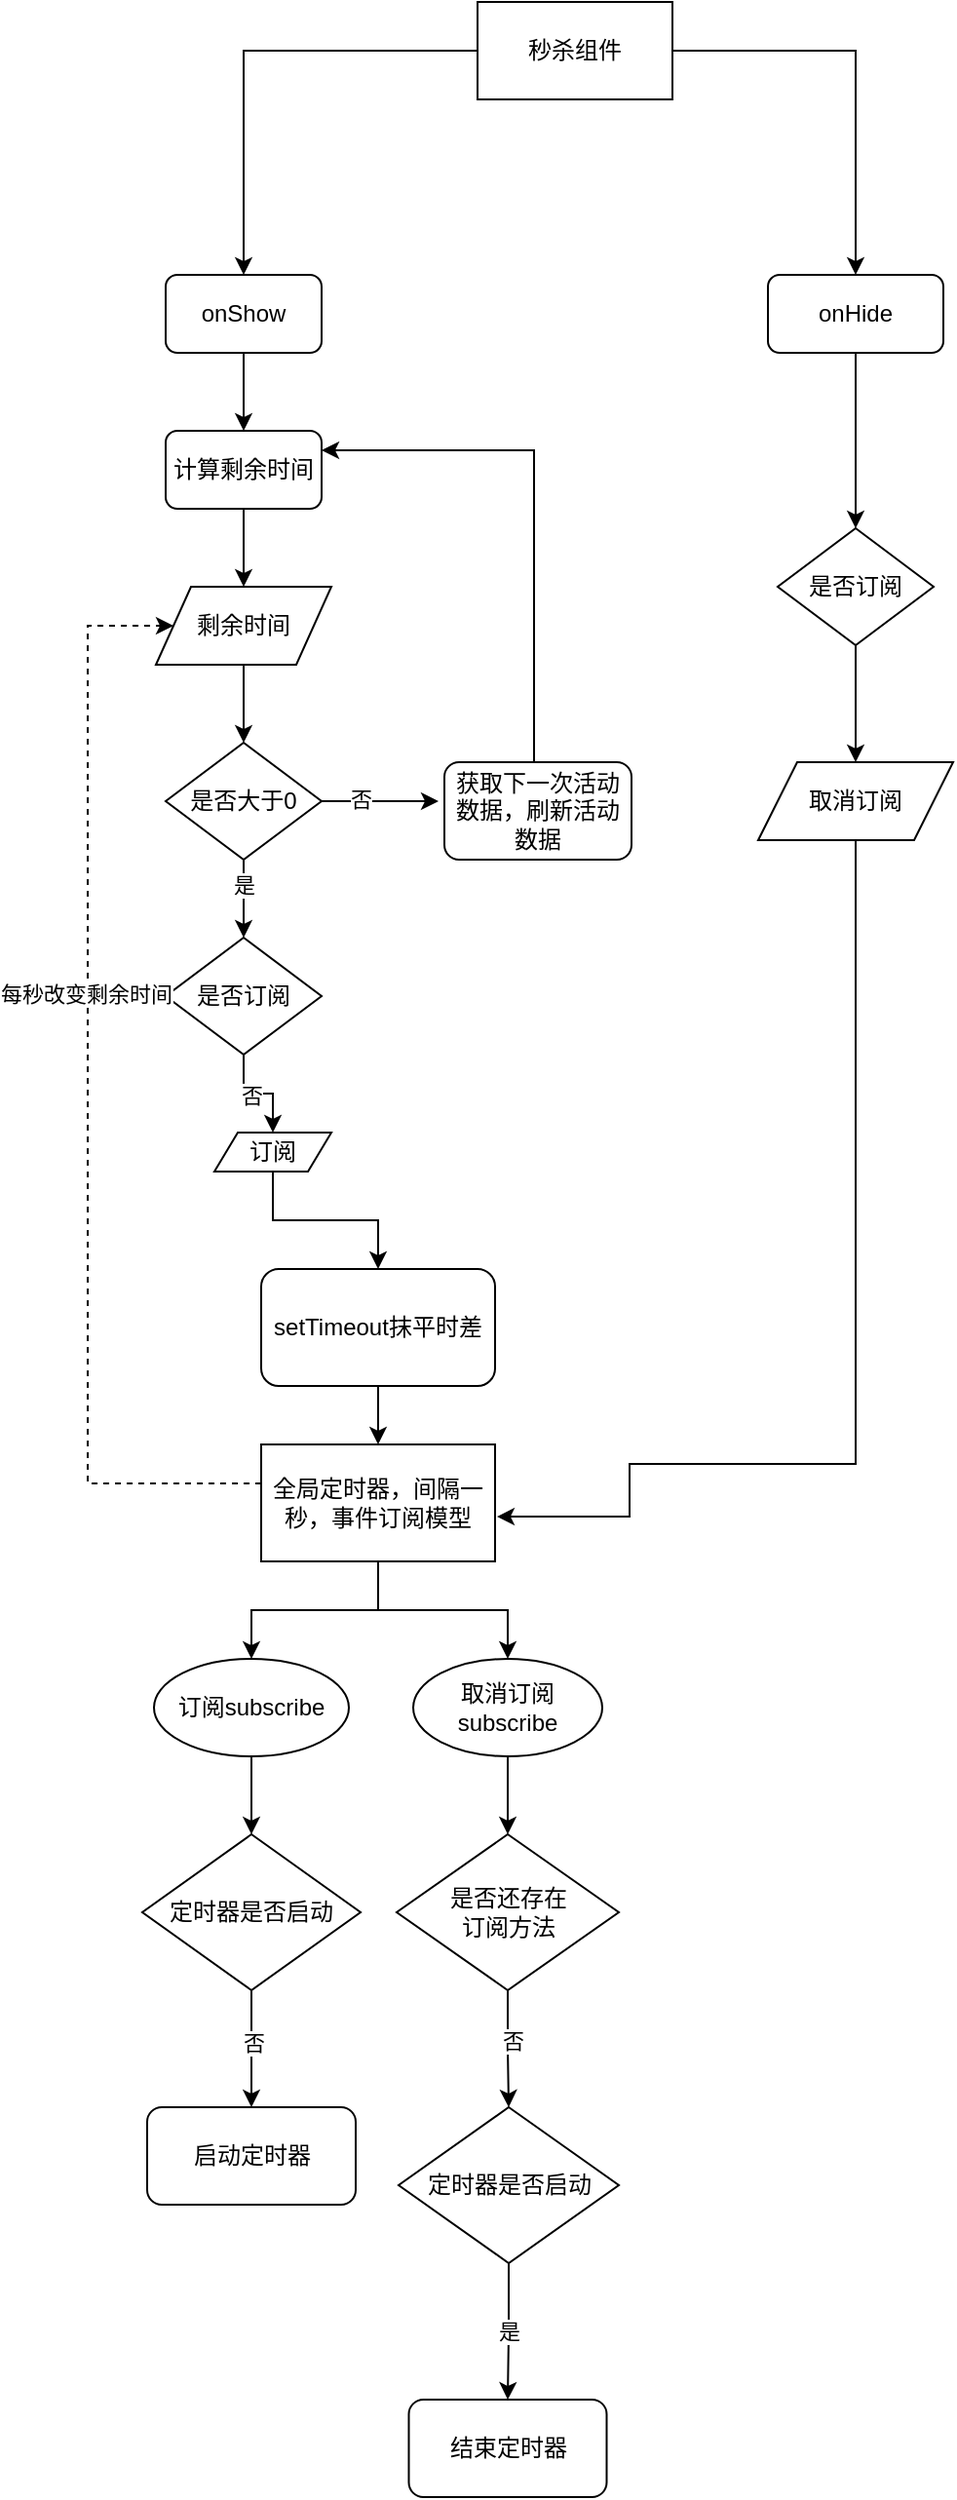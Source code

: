 <mxfile version="13.3.5" type="device"><diagram id="C5RBs43oDa-KdzZeNtuy" name="Page-1"><mxGraphModel dx="1106" dy="892" grid="1" gridSize="10" guides="1" tooltips="1" connect="1" arrows="1" fold="1" page="1" pageScale="1" pageWidth="827" pageHeight="1169" math="0" shadow="0"><root><mxCell id="WIyWlLk6GJQsqaUBKTNV-0"/><mxCell id="WIyWlLk6GJQsqaUBKTNV-1" parent="WIyWlLk6GJQsqaUBKTNV-0"/><mxCell id="rU7OnPeZ64pN3xIbFkBp-39" style="edgeStyle=orthogonalEdgeStyle;rounded=0;orthogonalLoop=1;jettySize=auto;html=1;entryX=0.5;entryY=0;entryDx=0;entryDy=0;" parent="WIyWlLk6GJQsqaUBKTNV-1" source="rU7OnPeZ64pN3xIbFkBp-0" target="rU7OnPeZ64pN3xIbFkBp-7" edge="1"><mxGeometry relative="1" as="geometry"/></mxCell><mxCell id="rU7OnPeZ64pN3xIbFkBp-40" style="edgeStyle=orthogonalEdgeStyle;rounded=0;orthogonalLoop=1;jettySize=auto;html=1;entryX=0.5;entryY=0;entryDx=0;entryDy=0;" parent="WIyWlLk6GJQsqaUBKTNV-1" source="rU7OnPeZ64pN3xIbFkBp-0" target="rU7OnPeZ64pN3xIbFkBp-8" edge="1"><mxGeometry relative="1" as="geometry"/></mxCell><mxCell id="rU7OnPeZ64pN3xIbFkBp-0" value="秒杀组件" style="rounded=0;whiteSpace=wrap;html=1;" parent="WIyWlLk6GJQsqaUBKTNV-1" vertex="1"><mxGeometry x="392" y="40" width="100" height="50" as="geometry"/></mxCell><mxCell id="rU7OnPeZ64pN3xIbFkBp-12" value="" style="edgeStyle=orthogonalEdgeStyle;rounded=0;orthogonalLoop=1;jettySize=auto;html=1;" parent="WIyWlLk6GJQsqaUBKTNV-1" source="rU7OnPeZ64pN3xIbFkBp-7" target="rU7OnPeZ64pN3xIbFkBp-11" edge="1"><mxGeometry relative="1" as="geometry"/></mxCell><mxCell id="rU7OnPeZ64pN3xIbFkBp-7" value="onShow" style="rounded=1;whiteSpace=wrap;html=1;" parent="WIyWlLk6GJQsqaUBKTNV-1" vertex="1"><mxGeometry x="232" y="180" width="80" height="40" as="geometry"/></mxCell><mxCell id="rU7OnPeZ64pN3xIbFkBp-15" style="edgeStyle=orthogonalEdgeStyle;rounded=0;orthogonalLoop=1;jettySize=auto;html=1;entryX=0.5;entryY=0;entryDx=0;entryDy=0;" parent="WIyWlLk6GJQsqaUBKTNV-1" source="rU7OnPeZ64pN3xIbFkBp-11" target="rU7OnPeZ64pN3xIbFkBp-13" edge="1"><mxGeometry relative="1" as="geometry"/></mxCell><mxCell id="rU7OnPeZ64pN3xIbFkBp-11" value="计算剩余时间" style="rounded=1;whiteSpace=wrap;html=1;" parent="WIyWlLk6GJQsqaUBKTNV-1" vertex="1"><mxGeometry x="232" y="260" width="80" height="40" as="geometry"/></mxCell><mxCell id="rU7OnPeZ64pN3xIbFkBp-42" style="edgeStyle=orthogonalEdgeStyle;rounded=0;orthogonalLoop=1;jettySize=auto;html=1;entryX=0.5;entryY=0;entryDx=0;entryDy=0;" parent="WIyWlLk6GJQsqaUBKTNV-1" source="rU7OnPeZ64pN3xIbFkBp-8" target="rU7OnPeZ64pN3xIbFkBp-41" edge="1"><mxGeometry relative="1" as="geometry"/></mxCell><mxCell id="rU7OnPeZ64pN3xIbFkBp-8" value="onHide" style="rounded=1;whiteSpace=wrap;html=1;" parent="WIyWlLk6GJQsqaUBKTNV-1" vertex="1"><mxGeometry x="541" y="180" width="90" height="40" as="geometry"/></mxCell><mxCell id="rU7OnPeZ64pN3xIbFkBp-17" style="edgeStyle=orthogonalEdgeStyle;rounded=0;orthogonalLoop=1;jettySize=auto;html=1;entryX=0.5;entryY=0;entryDx=0;entryDy=0;" parent="WIyWlLk6GJQsqaUBKTNV-1" source="rU7OnPeZ64pN3xIbFkBp-13" target="rU7OnPeZ64pN3xIbFkBp-16" edge="1"><mxGeometry relative="1" as="geometry"/></mxCell><mxCell id="rU7OnPeZ64pN3xIbFkBp-13" value="剩余时间" style="shape=parallelogram;perimeter=parallelogramPerimeter;whiteSpace=wrap;html=1;" parent="WIyWlLk6GJQsqaUBKTNV-1" vertex="1"><mxGeometry x="227" y="340" width="90" height="40" as="geometry"/></mxCell><mxCell id="rU7OnPeZ64pN3xIbFkBp-20" value="" style="edgeStyle=orthogonalEdgeStyle;rounded=0;orthogonalLoop=1;jettySize=auto;html=1;" parent="WIyWlLk6GJQsqaUBKTNV-1" source="rU7OnPeZ64pN3xIbFkBp-16" target="rU7OnPeZ64pN3xIbFkBp-19" edge="1"><mxGeometry relative="1" as="geometry"/></mxCell><mxCell id="rU7OnPeZ64pN3xIbFkBp-21" value="是" style="edgeLabel;html=1;align=center;verticalAlign=middle;resizable=0;points=[];" parent="rU7OnPeZ64pN3xIbFkBp-20" vertex="1" connectable="0"><mxGeometry x="-0.35" relative="1" as="geometry"><mxPoint as="offset"/></mxGeometry></mxCell><mxCell id="rU7OnPeZ64pN3xIbFkBp-35" value="" style="edgeStyle=orthogonalEdgeStyle;rounded=0;orthogonalLoop=1;jettySize=auto;html=1;" parent="WIyWlLk6GJQsqaUBKTNV-1" source="rU7OnPeZ64pN3xIbFkBp-16" edge="1"><mxGeometry relative="1" as="geometry"><mxPoint x="372" y="450" as="targetPoint"/></mxGeometry></mxCell><mxCell id="rU7OnPeZ64pN3xIbFkBp-36" value="否" style="edgeLabel;html=1;align=center;verticalAlign=middle;resizable=0;points=[];" parent="rU7OnPeZ64pN3xIbFkBp-35" vertex="1" connectable="0"><mxGeometry x="-0.333" y="1" relative="1" as="geometry"><mxPoint as="offset"/></mxGeometry></mxCell><mxCell id="rU7OnPeZ64pN3xIbFkBp-16" value="是否大于0" style="rhombus;whiteSpace=wrap;html=1;" parent="WIyWlLk6GJQsqaUBKTNV-1" vertex="1"><mxGeometry x="232" y="420" width="80" height="60" as="geometry"/></mxCell><mxCell id="rU7OnPeZ64pN3xIbFkBp-30" style="edgeStyle=orthogonalEdgeStyle;rounded=0;orthogonalLoop=1;jettySize=auto;html=1;entryX=0.5;entryY=0;entryDx=0;entryDy=0;" parent="WIyWlLk6GJQsqaUBKTNV-1" source="rU7OnPeZ64pN3xIbFkBp-19" target="rU7OnPeZ64pN3xIbFkBp-29" edge="1"><mxGeometry relative="1" as="geometry"/></mxCell><mxCell id="zvxhcFjkuEyZxvEUpKWa-0" value="否" style="edgeLabel;html=1;align=center;verticalAlign=middle;resizable=0;points=[];" parent="rU7OnPeZ64pN3xIbFkBp-30" vertex="1" connectable="0"><mxGeometry x="-0.273" y="4" relative="1" as="geometry"><mxPoint x="4" y="5" as="offset"/></mxGeometry></mxCell><mxCell id="rU7OnPeZ64pN3xIbFkBp-19" value="是否订阅" style="rhombus;whiteSpace=wrap;html=1;" parent="WIyWlLk6GJQsqaUBKTNV-1" vertex="1"><mxGeometry x="232" y="520" width="80" height="60" as="geometry"/></mxCell><mxCell id="rU7OnPeZ64pN3xIbFkBp-32" style="edgeStyle=orthogonalEdgeStyle;rounded=0;orthogonalLoop=1;jettySize=auto;html=1;entryX=0;entryY=0.5;entryDx=0;entryDy=0;dashed=1;" parent="WIyWlLk6GJQsqaUBKTNV-1" source="rU7OnPeZ64pN3xIbFkBp-22" target="rU7OnPeZ64pN3xIbFkBp-13" edge="1"><mxGeometry relative="1" as="geometry"><Array as="points"><mxPoint x="192" y="800"/><mxPoint x="192" y="360"/></Array></mxGeometry></mxCell><mxCell id="rU7OnPeZ64pN3xIbFkBp-33" value="每秒改变剩余时间" style="edgeLabel;html=1;align=center;verticalAlign=middle;resizable=0;points=[];" parent="rU7OnPeZ64pN3xIbFkBp-32" vertex="1" connectable="0"><mxGeometry x="0.186" y="1" relative="1" as="geometry"><mxPoint as="offset"/></mxGeometry></mxCell><mxCell id="rU7OnPeZ64pN3xIbFkBp-48" style="edgeStyle=orthogonalEdgeStyle;rounded=0;orthogonalLoop=1;jettySize=auto;html=1;entryX=0.5;entryY=0;entryDx=0;entryDy=0;" parent="WIyWlLk6GJQsqaUBKTNV-1" source="rU7OnPeZ64pN3xIbFkBp-22" target="rU7OnPeZ64pN3xIbFkBp-46" edge="1"><mxGeometry relative="1" as="geometry"/></mxCell><mxCell id="rU7OnPeZ64pN3xIbFkBp-49" style="edgeStyle=orthogonalEdgeStyle;rounded=0;orthogonalLoop=1;jettySize=auto;html=1;entryX=0.5;entryY=0;entryDx=0;entryDy=0;" parent="WIyWlLk6GJQsqaUBKTNV-1" source="rU7OnPeZ64pN3xIbFkBp-22" target="rU7OnPeZ64pN3xIbFkBp-47" edge="1"><mxGeometry relative="1" as="geometry"/></mxCell><mxCell id="rU7OnPeZ64pN3xIbFkBp-22" value="全局定时器，间隔一秒，事件订阅模型" style="rounded=0;whiteSpace=wrap;html=1;" parent="WIyWlLk6GJQsqaUBKTNV-1" vertex="1"><mxGeometry x="281" y="780" width="120" height="60" as="geometry"/></mxCell><mxCell id="ysSzyWL0gEdU4HPE94Lp-1" style="edgeStyle=orthogonalEdgeStyle;rounded=0;orthogonalLoop=1;jettySize=auto;html=1;entryX=0.5;entryY=0;entryDx=0;entryDy=0;" edge="1" parent="WIyWlLk6GJQsqaUBKTNV-1" source="rU7OnPeZ64pN3xIbFkBp-29" target="ysSzyWL0gEdU4HPE94Lp-0"><mxGeometry relative="1" as="geometry"/></mxCell><mxCell id="rU7OnPeZ64pN3xIbFkBp-29" value="订阅" style="shape=parallelogram;perimeter=parallelogramPerimeter;whiteSpace=wrap;html=1;" parent="WIyWlLk6GJQsqaUBKTNV-1" vertex="1"><mxGeometry x="257" y="620" width="60" height="20" as="geometry"/></mxCell><mxCell id="rU7OnPeZ64pN3xIbFkBp-38" style="edgeStyle=orthogonalEdgeStyle;rounded=0;orthogonalLoop=1;jettySize=auto;html=1;entryX=1;entryY=0.25;entryDx=0;entryDy=0;" parent="WIyWlLk6GJQsqaUBKTNV-1" source="rU7OnPeZ64pN3xIbFkBp-37" target="rU7OnPeZ64pN3xIbFkBp-11" edge="1"><mxGeometry relative="1" as="geometry"><Array as="points"><mxPoint x="421" y="270"/></Array></mxGeometry></mxCell><mxCell id="rU7OnPeZ64pN3xIbFkBp-37" value="获取下一次活动数据，刷新活动数据" style="rounded=1;whiteSpace=wrap;html=1;" parent="WIyWlLk6GJQsqaUBKTNV-1" vertex="1"><mxGeometry x="375" y="430" width="96" height="50" as="geometry"/></mxCell><mxCell id="rU7OnPeZ64pN3xIbFkBp-44" style="edgeStyle=orthogonalEdgeStyle;rounded=0;orthogonalLoop=1;jettySize=auto;html=1;entryX=0.5;entryY=0;entryDx=0;entryDy=0;" parent="WIyWlLk6GJQsqaUBKTNV-1" source="rU7OnPeZ64pN3xIbFkBp-41" target="rU7OnPeZ64pN3xIbFkBp-43" edge="1"><mxGeometry relative="1" as="geometry"/></mxCell><mxCell id="rU7OnPeZ64pN3xIbFkBp-41" value="是否订阅" style="rhombus;whiteSpace=wrap;html=1;" parent="WIyWlLk6GJQsqaUBKTNV-1" vertex="1"><mxGeometry x="546" y="310" width="80" height="60" as="geometry"/></mxCell><mxCell id="rU7OnPeZ64pN3xIbFkBp-45" style="edgeStyle=orthogonalEdgeStyle;rounded=0;orthogonalLoop=1;jettySize=auto;html=1;entryX=1.008;entryY=0.617;entryDx=0;entryDy=0;entryPerimeter=0;" parent="WIyWlLk6GJQsqaUBKTNV-1" source="rU7OnPeZ64pN3xIbFkBp-43" target="rU7OnPeZ64pN3xIbFkBp-22" edge="1"><mxGeometry relative="1" as="geometry"><Array as="points"><mxPoint x="586" y="790"/><mxPoint x="470" y="790"/><mxPoint x="470" y="817"/></Array></mxGeometry></mxCell><mxCell id="rU7OnPeZ64pN3xIbFkBp-43" value="取消订阅" style="shape=parallelogram;perimeter=parallelogramPerimeter;whiteSpace=wrap;html=1;" parent="WIyWlLk6GJQsqaUBKTNV-1" vertex="1"><mxGeometry x="536" y="430" width="100" height="40" as="geometry"/></mxCell><mxCell id="rU7OnPeZ64pN3xIbFkBp-63" style="edgeStyle=orthogonalEdgeStyle;rounded=0;orthogonalLoop=1;jettySize=auto;html=1;entryX=0.5;entryY=0;entryDx=0;entryDy=0;" parent="WIyWlLk6GJQsqaUBKTNV-1" source="rU7OnPeZ64pN3xIbFkBp-46" target="rU7OnPeZ64pN3xIbFkBp-62" edge="1"><mxGeometry relative="1" as="geometry"/></mxCell><mxCell id="rU7OnPeZ64pN3xIbFkBp-46" value="订阅subscribe" style="ellipse;whiteSpace=wrap;html=1;" parent="WIyWlLk6GJQsqaUBKTNV-1" vertex="1"><mxGeometry x="226" y="890" width="100" height="50" as="geometry"/></mxCell><mxCell id="rU7OnPeZ64pN3xIbFkBp-53" style="edgeStyle=orthogonalEdgeStyle;rounded=0;orthogonalLoop=1;jettySize=auto;html=1;entryX=0.5;entryY=0;entryDx=0;entryDy=0;" parent="WIyWlLk6GJQsqaUBKTNV-1" source="rU7OnPeZ64pN3xIbFkBp-47" target="rU7OnPeZ64pN3xIbFkBp-51" edge="1"><mxGeometry relative="1" as="geometry"/></mxCell><mxCell id="rU7OnPeZ64pN3xIbFkBp-47" value="取消订阅subscribe" style="ellipse;whiteSpace=wrap;html=1;" parent="WIyWlLk6GJQsqaUBKTNV-1" vertex="1"><mxGeometry x="359" y="890" width="97" height="50" as="geometry"/></mxCell><mxCell id="rU7OnPeZ64pN3xIbFkBp-60" value="是" style="edgeStyle=orthogonalEdgeStyle;rounded=0;orthogonalLoop=1;jettySize=auto;html=1;entryX=0.5;entryY=0;entryDx=0;entryDy=0;" parent="WIyWlLk6GJQsqaUBKTNV-1" source="rU7OnPeZ64pN3xIbFkBp-50" target="rU7OnPeZ64pN3xIbFkBp-59" edge="1"><mxGeometry relative="1" as="geometry"/></mxCell><mxCell id="rU7OnPeZ64pN3xIbFkBp-50" value="定时器是否启动" style="rhombus;whiteSpace=wrap;html=1;" parent="WIyWlLk6GJQsqaUBKTNV-1" vertex="1"><mxGeometry x="351.5" y="1120" width="113" height="80" as="geometry"/></mxCell><mxCell id="rU7OnPeZ64pN3xIbFkBp-54" style="edgeStyle=orthogonalEdgeStyle;rounded=0;orthogonalLoop=1;jettySize=auto;html=1;" parent="WIyWlLk6GJQsqaUBKTNV-1" source="rU7OnPeZ64pN3xIbFkBp-51" target="rU7OnPeZ64pN3xIbFkBp-50" edge="1"><mxGeometry relative="1" as="geometry"/></mxCell><mxCell id="rU7OnPeZ64pN3xIbFkBp-55" value="否" style="edgeLabel;html=1;align=center;verticalAlign=middle;resizable=0;points=[];" parent="rU7OnPeZ64pN3xIbFkBp-54" vertex="1" connectable="0"><mxGeometry x="-0.15" y="1" relative="1" as="geometry"><mxPoint x="1" as="offset"/></mxGeometry></mxCell><mxCell id="rU7OnPeZ64pN3xIbFkBp-51" value="是否还存在&lt;br&gt;订阅方法" style="rhombus;whiteSpace=wrap;html=1;" parent="WIyWlLk6GJQsqaUBKTNV-1" vertex="1"><mxGeometry x="350.5" y="980" width="114" height="80" as="geometry"/></mxCell><mxCell id="rU7OnPeZ64pN3xIbFkBp-59" value="结束定时器" style="rounded=1;whiteSpace=wrap;html=1;" parent="WIyWlLk6GJQsqaUBKTNV-1" vertex="1"><mxGeometry x="356.75" y="1270" width="101.5" height="50" as="geometry"/></mxCell><mxCell id="rU7OnPeZ64pN3xIbFkBp-65" style="edgeStyle=orthogonalEdgeStyle;rounded=0;orthogonalLoop=1;jettySize=auto;html=1;" parent="WIyWlLk6GJQsqaUBKTNV-1" source="rU7OnPeZ64pN3xIbFkBp-62" target="rU7OnPeZ64pN3xIbFkBp-64" edge="1"><mxGeometry relative="1" as="geometry"/></mxCell><mxCell id="rU7OnPeZ64pN3xIbFkBp-66" value="否" style="edgeLabel;html=1;align=center;verticalAlign=middle;resizable=0;points=[];" parent="rU7OnPeZ64pN3xIbFkBp-65" vertex="1" connectable="0"><mxGeometry x="-0.1" y="1" relative="1" as="geometry"><mxPoint as="offset"/></mxGeometry></mxCell><mxCell id="rU7OnPeZ64pN3xIbFkBp-62" value="定时器是否启动" style="rhombus;whiteSpace=wrap;html=1;" parent="WIyWlLk6GJQsqaUBKTNV-1" vertex="1"><mxGeometry x="220" y="980" width="112" height="80" as="geometry"/></mxCell><mxCell id="rU7OnPeZ64pN3xIbFkBp-64" value="启动定时器" style="rounded=1;whiteSpace=wrap;html=1;" parent="WIyWlLk6GJQsqaUBKTNV-1" vertex="1"><mxGeometry x="222.5" y="1120" width="107" height="50" as="geometry"/></mxCell><mxCell id="ysSzyWL0gEdU4HPE94Lp-2" style="edgeStyle=orthogonalEdgeStyle;rounded=0;orthogonalLoop=1;jettySize=auto;html=1;" edge="1" parent="WIyWlLk6GJQsqaUBKTNV-1" source="ysSzyWL0gEdU4HPE94Lp-0" target="rU7OnPeZ64pN3xIbFkBp-22"><mxGeometry relative="1" as="geometry"/></mxCell><mxCell id="ysSzyWL0gEdU4HPE94Lp-0" value="setTimeout抹平时差" style="rounded=1;whiteSpace=wrap;html=1;" vertex="1" parent="WIyWlLk6GJQsqaUBKTNV-1"><mxGeometry x="281" y="690" width="120" height="60" as="geometry"/></mxCell></root></mxGraphModel></diagram></mxfile>